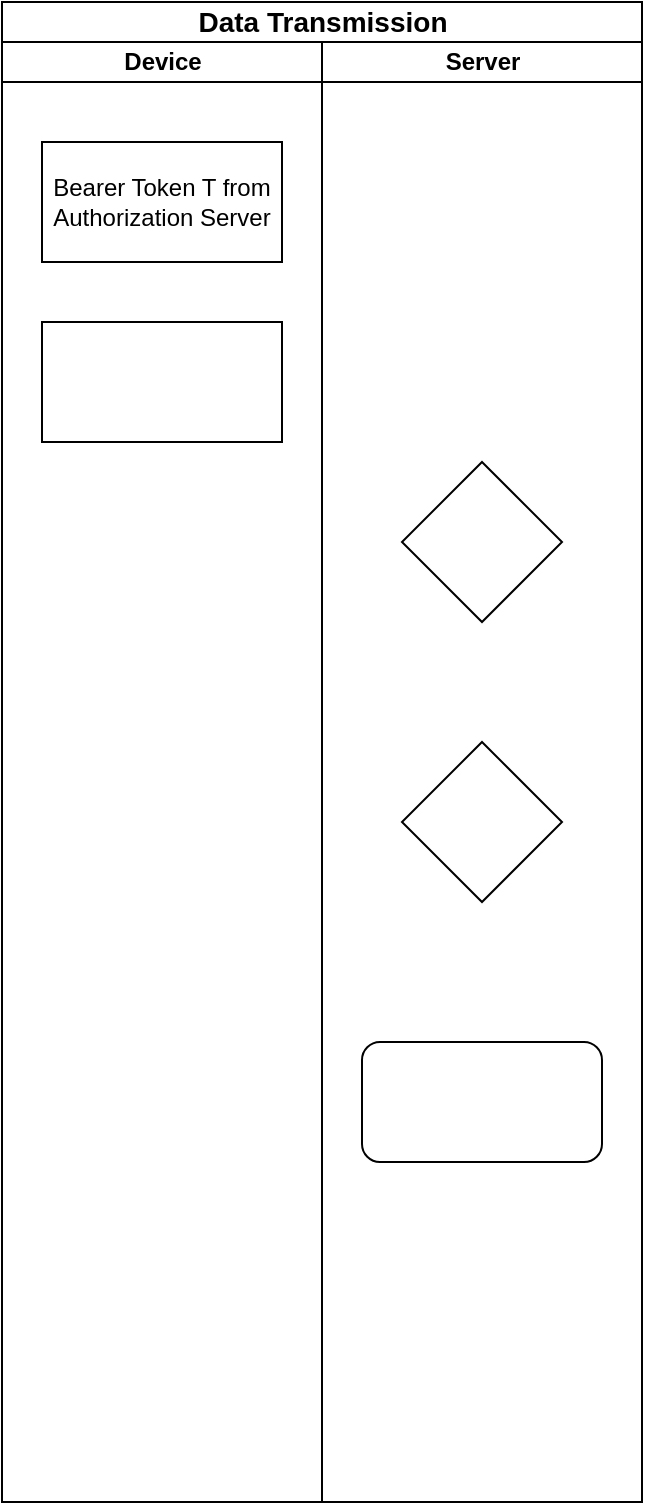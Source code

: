<mxfile version="14.3.0" type="github">
  <diagram name="Page-1" id="74e2e168-ea6b-b213-b513-2b3c1d86103e">
    <mxGraphModel dx="1186" dy="747" grid="1" gridSize="10" guides="1" tooltips="1" connect="1" arrows="1" fold="1" page="1" pageScale="1" pageWidth="1100" pageHeight="850" background="#ffffff" math="0" shadow="0">
      <root>
        <mxCell id="0" />
        <mxCell id="1" parent="0" />
        <mxCell id="77e6c97f196da883-1" value="&lt;font face=&quot;Helvetica&quot; style=&quot;font-size: 14px&quot;&gt;Data Transmission&lt;/font&gt;" style="swimlane;html=1;childLayout=stackLayout;startSize=20;rounded=0;shadow=0;labelBackgroundColor=none;strokeWidth=1;fontFamily=Verdana;fontSize=8;align=center;" parent="1" vertex="1">
          <mxGeometry x="370" y="50" width="320" height="750" as="geometry" />
        </mxCell>
        <mxCell id="77e6c97f196da883-2" value="Device" style="swimlane;html=1;startSize=20;" parent="77e6c97f196da883-1" vertex="1">
          <mxGeometry y="20" width="160" height="730" as="geometry" />
        </mxCell>
        <mxCell id="pVeuc0XwkXu0hXozpNpo-3" value="Bearer Token T from Authorization Server" style="rounded=0;whiteSpace=wrap;html=1;" vertex="1" parent="77e6c97f196da883-2">
          <mxGeometry x="20" y="50" width="120" height="60" as="geometry" />
        </mxCell>
        <mxCell id="pVeuc0XwkXu0hXozpNpo-2" value="" style="rounded=0;whiteSpace=wrap;html=1;" vertex="1" parent="77e6c97f196da883-2">
          <mxGeometry x="20" y="140" width="120" height="60" as="geometry" />
        </mxCell>
        <mxCell id="77e6c97f196da883-3" value="Server" style="swimlane;html=1;startSize=20;" parent="77e6c97f196da883-1" vertex="1">
          <mxGeometry x="160" y="20" width="160" height="730" as="geometry" />
        </mxCell>
        <mxCell id="pVeuc0XwkXu0hXozpNpo-5" value="" style="rhombus;whiteSpace=wrap;html=1;" vertex="1" parent="77e6c97f196da883-3">
          <mxGeometry x="40" y="210" width="80" height="80" as="geometry" />
        </mxCell>
        <mxCell id="pVeuc0XwkXu0hXozpNpo-6" value="" style="rhombus;whiteSpace=wrap;html=1;" vertex="1" parent="77e6c97f196da883-3">
          <mxGeometry x="40" y="350" width="80" height="80" as="geometry" />
        </mxCell>
        <mxCell id="pVeuc0XwkXu0hXozpNpo-7" value="" style="rounded=1;whiteSpace=wrap;html=1;" vertex="1" parent="77e6c97f196da883-3">
          <mxGeometry x="20" y="500" width="120" height="60" as="geometry" />
        </mxCell>
      </root>
    </mxGraphModel>
  </diagram>
</mxfile>
